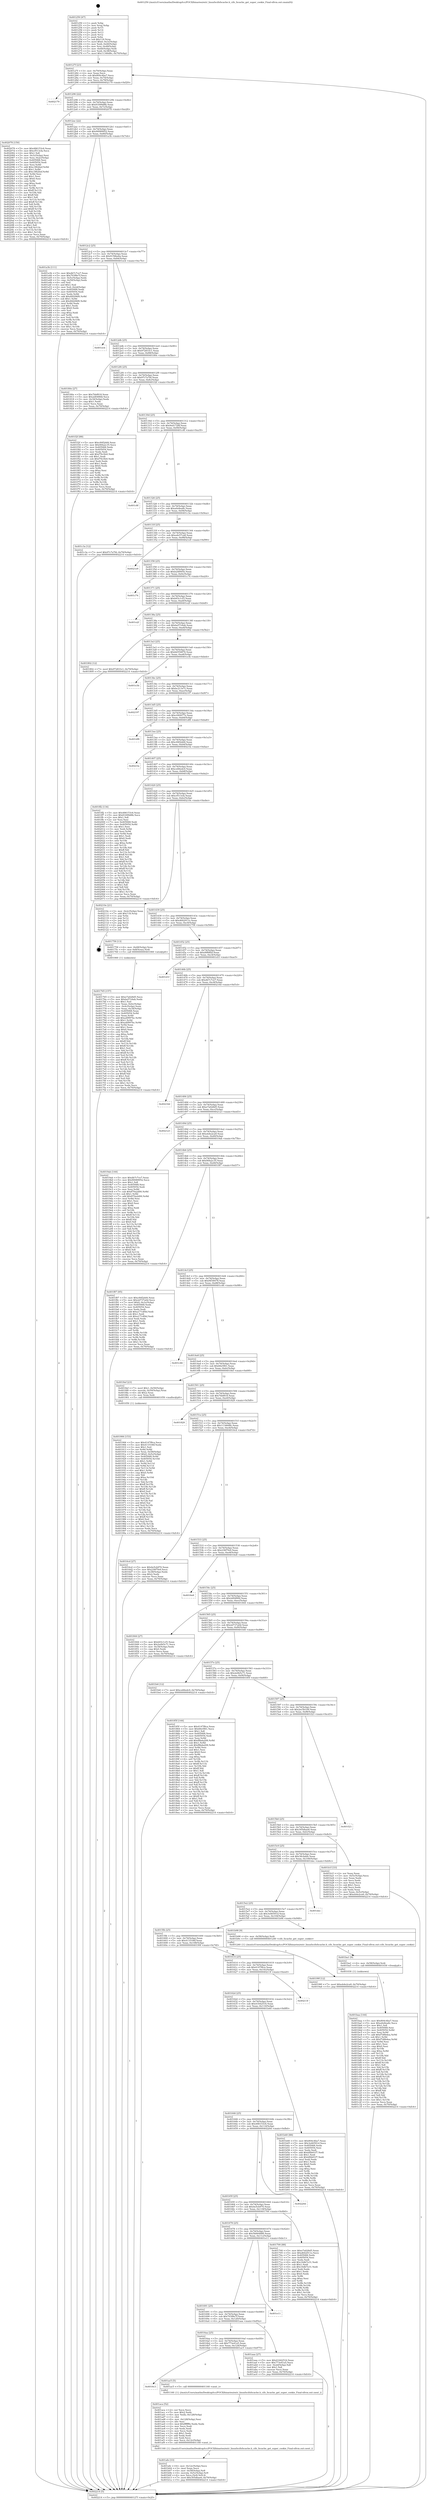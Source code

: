 digraph "0x401250" {
  label = "0x401250 (/mnt/c/Users/mathe/Desktop/tcc/POCII/binaries/extr_linuxfscifsfscache.h_cifs_fscache_get_super_cookie_Final-ollvm.out::main(0))"
  labelloc = "t"
  node[shape=record]

  Entry [label="",width=0.3,height=0.3,shape=circle,fillcolor=black,style=filled]
  "0x40127f" [label="{
     0x40127f [23]\l
     | [instrs]\l
     &nbsp;&nbsp;0x40127f \<+3\>: mov -0x70(%rbp),%eax\l
     &nbsp;&nbsp;0x401282 \<+2\>: mov %eax,%ecx\l
     &nbsp;&nbsp;0x401284 \<+6\>: sub $0x804c4ba7,%ecx\l
     &nbsp;&nbsp;0x40128a \<+3\>: mov %eax,-0x74(%rbp)\l
     &nbsp;&nbsp;0x40128d \<+3\>: mov %ecx,-0x78(%rbp)\l
     &nbsp;&nbsp;0x401290 \<+6\>: je 0000000000402179 \<main+0xf29\>\l
  }"]
  "0x402179" [label="{
     0x402179\l
  }", style=dashed]
  "0x401296" [label="{
     0x401296 [22]\l
     | [instrs]\l
     &nbsp;&nbsp;0x401296 \<+5\>: jmp 000000000040129b \<main+0x4b\>\l
     &nbsp;&nbsp;0x40129b \<+3\>: mov -0x74(%rbp),%eax\l
     &nbsp;&nbsp;0x40129e \<+5\>: sub $0x81699d8b,%eax\l
     &nbsp;&nbsp;0x4012a3 \<+3\>: mov %eax,-0x7c(%rbp)\l
     &nbsp;&nbsp;0x4012a6 \<+6\>: je 0000000000402078 \<main+0xe28\>\l
  }"]
  Exit [label="",width=0.3,height=0.3,shape=circle,fillcolor=black,style=filled,peripheries=2]
  "0x402078" [label="{
     0x402078 [150]\l
     | [instrs]\l
     &nbsp;&nbsp;0x402078 \<+5\>: mov $0x486153c6,%eax\l
     &nbsp;&nbsp;0x40207d \<+5\>: mov $0xcf513cfa,%ecx\l
     &nbsp;&nbsp;0x402082 \<+2\>: mov $0x1,%dl\l
     &nbsp;&nbsp;0x402084 \<+3\>: mov -0x3c(%rbp),%esi\l
     &nbsp;&nbsp;0x402087 \<+3\>: mov %esi,-0x2c(%rbp)\l
     &nbsp;&nbsp;0x40208a \<+7\>: mov 0x405068,%esi\l
     &nbsp;&nbsp;0x402091 \<+7\>: mov 0x405054,%edi\l
     &nbsp;&nbsp;0x402098 \<+3\>: mov %esi,%r8d\l
     &nbsp;&nbsp;0x40209b \<+7\>: add $0xc3f62bef,%r8d\l
     &nbsp;&nbsp;0x4020a2 \<+4\>: sub $0x1,%r8d\l
     &nbsp;&nbsp;0x4020a6 \<+7\>: sub $0xc3f62bef,%r8d\l
     &nbsp;&nbsp;0x4020ad \<+4\>: imul %r8d,%esi\l
     &nbsp;&nbsp;0x4020b1 \<+3\>: and $0x1,%esi\l
     &nbsp;&nbsp;0x4020b4 \<+3\>: cmp $0x0,%esi\l
     &nbsp;&nbsp;0x4020b7 \<+4\>: sete %r9b\l
     &nbsp;&nbsp;0x4020bb \<+3\>: cmp $0xa,%edi\l
     &nbsp;&nbsp;0x4020be \<+4\>: setl %r10b\l
     &nbsp;&nbsp;0x4020c2 \<+3\>: mov %r9b,%r11b\l
     &nbsp;&nbsp;0x4020c5 \<+4\>: xor $0xff,%r11b\l
     &nbsp;&nbsp;0x4020c9 \<+3\>: mov %r10b,%bl\l
     &nbsp;&nbsp;0x4020cc \<+3\>: xor $0xff,%bl\l
     &nbsp;&nbsp;0x4020cf \<+3\>: xor $0x1,%dl\l
     &nbsp;&nbsp;0x4020d2 \<+3\>: mov %r11b,%r14b\l
     &nbsp;&nbsp;0x4020d5 \<+4\>: and $0xff,%r14b\l
     &nbsp;&nbsp;0x4020d9 \<+3\>: and %dl,%r9b\l
     &nbsp;&nbsp;0x4020dc \<+3\>: mov %bl,%r15b\l
     &nbsp;&nbsp;0x4020df \<+4\>: and $0xff,%r15b\l
     &nbsp;&nbsp;0x4020e3 \<+3\>: and %dl,%r10b\l
     &nbsp;&nbsp;0x4020e6 \<+3\>: or %r9b,%r14b\l
     &nbsp;&nbsp;0x4020e9 \<+3\>: or %r10b,%r15b\l
     &nbsp;&nbsp;0x4020ec \<+3\>: xor %r15b,%r14b\l
     &nbsp;&nbsp;0x4020ef \<+3\>: or %bl,%r11b\l
     &nbsp;&nbsp;0x4020f2 \<+4\>: xor $0xff,%r11b\l
     &nbsp;&nbsp;0x4020f6 \<+3\>: or $0x1,%dl\l
     &nbsp;&nbsp;0x4020f9 \<+3\>: and %dl,%r11b\l
     &nbsp;&nbsp;0x4020fc \<+3\>: or %r11b,%r14b\l
     &nbsp;&nbsp;0x4020ff \<+4\>: test $0x1,%r14b\l
     &nbsp;&nbsp;0x402103 \<+3\>: cmovne %ecx,%eax\l
     &nbsp;&nbsp;0x402106 \<+3\>: mov %eax,-0x70(%rbp)\l
     &nbsp;&nbsp;0x402109 \<+5\>: jmp 0000000000402214 \<main+0xfc4\>\l
  }"]
  "0x4012ac" [label="{
     0x4012ac [22]\l
     | [instrs]\l
     &nbsp;&nbsp;0x4012ac \<+5\>: jmp 00000000004012b1 \<main+0x61\>\l
     &nbsp;&nbsp;0x4012b1 \<+3\>: mov -0x74(%rbp),%eax\l
     &nbsp;&nbsp;0x4012b4 \<+5\>: sub $0x90089952,%eax\l
     &nbsp;&nbsp;0x4012b9 \<+3\>: mov %eax,-0x80(%rbp)\l
     &nbsp;&nbsp;0x4012bc \<+6\>: je 0000000000401a3b \<main+0x7eb\>\l
  }"]
  "0x401baa" [label="{
     0x401baa [144]\l
     | [instrs]\l
     &nbsp;&nbsp;0x401baa \<+5\>: mov $0x804c4ba7,%eax\l
     &nbsp;&nbsp;0x401baf \<+5\>: mov $0xa0e8ea8c,%ecx\l
     &nbsp;&nbsp;0x401bb4 \<+2\>: mov $0x1,%dl\l
     &nbsp;&nbsp;0x401bb6 \<+7\>: mov 0x405068,%esi\l
     &nbsp;&nbsp;0x401bbd \<+8\>: mov 0x405054,%r8d\l
     &nbsp;&nbsp;0x401bc5 \<+3\>: mov %esi,%r9d\l
     &nbsp;&nbsp;0x401bc8 \<+7\>: add $0xf7d8b4ea,%r9d\l
     &nbsp;&nbsp;0x401bcf \<+4\>: sub $0x1,%r9d\l
     &nbsp;&nbsp;0x401bd3 \<+7\>: sub $0xf7d8b4ea,%r9d\l
     &nbsp;&nbsp;0x401bda \<+4\>: imul %r9d,%esi\l
     &nbsp;&nbsp;0x401bde \<+3\>: and $0x1,%esi\l
     &nbsp;&nbsp;0x401be1 \<+3\>: cmp $0x0,%esi\l
     &nbsp;&nbsp;0x401be4 \<+4\>: sete %r10b\l
     &nbsp;&nbsp;0x401be8 \<+4\>: cmp $0xa,%r8d\l
     &nbsp;&nbsp;0x401bec \<+4\>: setl %r11b\l
     &nbsp;&nbsp;0x401bf0 \<+3\>: mov %r10b,%bl\l
     &nbsp;&nbsp;0x401bf3 \<+3\>: xor $0xff,%bl\l
     &nbsp;&nbsp;0x401bf6 \<+3\>: mov %r11b,%r14b\l
     &nbsp;&nbsp;0x401bf9 \<+4\>: xor $0xff,%r14b\l
     &nbsp;&nbsp;0x401bfd \<+3\>: xor $0x1,%dl\l
     &nbsp;&nbsp;0x401c00 \<+3\>: mov %bl,%r15b\l
     &nbsp;&nbsp;0x401c03 \<+4\>: and $0xff,%r15b\l
     &nbsp;&nbsp;0x401c07 \<+3\>: and %dl,%r10b\l
     &nbsp;&nbsp;0x401c0a \<+3\>: mov %r14b,%r12b\l
     &nbsp;&nbsp;0x401c0d \<+4\>: and $0xff,%r12b\l
     &nbsp;&nbsp;0x401c11 \<+3\>: and %dl,%r11b\l
     &nbsp;&nbsp;0x401c14 \<+3\>: or %r10b,%r15b\l
     &nbsp;&nbsp;0x401c17 \<+3\>: or %r11b,%r12b\l
     &nbsp;&nbsp;0x401c1a \<+3\>: xor %r12b,%r15b\l
     &nbsp;&nbsp;0x401c1d \<+3\>: or %r14b,%bl\l
     &nbsp;&nbsp;0x401c20 \<+3\>: xor $0xff,%bl\l
     &nbsp;&nbsp;0x401c23 \<+3\>: or $0x1,%dl\l
     &nbsp;&nbsp;0x401c26 \<+2\>: and %dl,%bl\l
     &nbsp;&nbsp;0x401c28 \<+3\>: or %bl,%r15b\l
     &nbsp;&nbsp;0x401c2b \<+4\>: test $0x1,%r15b\l
     &nbsp;&nbsp;0x401c2f \<+3\>: cmovne %ecx,%eax\l
     &nbsp;&nbsp;0x401c32 \<+3\>: mov %eax,-0x70(%rbp)\l
     &nbsp;&nbsp;0x401c35 \<+5\>: jmp 0000000000402214 \<main+0xfc4\>\l
  }"]
  "0x401a3b" [label="{
     0x401a3b [111]\l
     | [instrs]\l
     &nbsp;&nbsp;0x401a3b \<+5\>: mov $0xdb7c7ce7,%eax\l
     &nbsp;&nbsp;0x401a40 \<+5\>: mov $0x703f8e7f,%ecx\l
     &nbsp;&nbsp;0x401a45 \<+3\>: mov -0x5c(%rbp),%edx\l
     &nbsp;&nbsp;0x401a48 \<+3\>: cmp -0x50(%rbp),%edx\l
     &nbsp;&nbsp;0x401a4b \<+4\>: setl %sil\l
     &nbsp;&nbsp;0x401a4f \<+4\>: and $0x1,%sil\l
     &nbsp;&nbsp;0x401a53 \<+4\>: mov %sil,-0x2d(%rbp)\l
     &nbsp;&nbsp;0x401a57 \<+7\>: mov 0x405068,%edx\l
     &nbsp;&nbsp;0x401a5e \<+7\>: mov 0x405054,%edi\l
     &nbsp;&nbsp;0x401a65 \<+3\>: mov %edx,%r8d\l
     &nbsp;&nbsp;0x401a68 \<+7\>: add $0x4fd296f0,%r8d\l
     &nbsp;&nbsp;0x401a6f \<+4\>: sub $0x1,%r8d\l
     &nbsp;&nbsp;0x401a73 \<+7\>: sub $0x4fd296f0,%r8d\l
     &nbsp;&nbsp;0x401a7a \<+4\>: imul %r8d,%edx\l
     &nbsp;&nbsp;0x401a7e \<+3\>: and $0x1,%edx\l
     &nbsp;&nbsp;0x401a81 \<+3\>: cmp $0x0,%edx\l
     &nbsp;&nbsp;0x401a84 \<+4\>: sete %sil\l
     &nbsp;&nbsp;0x401a88 \<+3\>: cmp $0xa,%edi\l
     &nbsp;&nbsp;0x401a8b \<+4\>: setl %r9b\l
     &nbsp;&nbsp;0x401a8f \<+3\>: mov %sil,%r10b\l
     &nbsp;&nbsp;0x401a92 \<+3\>: and %r9b,%r10b\l
     &nbsp;&nbsp;0x401a95 \<+3\>: xor %r9b,%sil\l
     &nbsp;&nbsp;0x401a98 \<+3\>: or %sil,%r10b\l
     &nbsp;&nbsp;0x401a9b \<+4\>: test $0x1,%r10b\l
     &nbsp;&nbsp;0x401a9f \<+3\>: cmovne %ecx,%eax\l
     &nbsp;&nbsp;0x401aa2 \<+3\>: mov %eax,-0x70(%rbp)\l
     &nbsp;&nbsp;0x401aa5 \<+5\>: jmp 0000000000402214 \<main+0xfc4\>\l
  }"]
  "0x4012c2" [label="{
     0x4012c2 [25]\l
     | [instrs]\l
     &nbsp;&nbsp;0x4012c2 \<+5\>: jmp 00000000004012c7 \<main+0x77\>\l
     &nbsp;&nbsp;0x4012c7 \<+3\>: mov -0x74(%rbp),%eax\l
     &nbsp;&nbsp;0x4012ca \<+5\>: sub $0x9158be6a,%eax\l
     &nbsp;&nbsp;0x4012cf \<+6\>: mov %eax,-0x84(%rbp)\l
     &nbsp;&nbsp;0x4012d5 \<+6\>: je 0000000000401ecb \<main+0xc7b\>\l
  }"]
  "0x401ba1" [label="{
     0x401ba1 [9]\l
     | [instrs]\l
     &nbsp;&nbsp;0x401ba1 \<+4\>: mov -0x58(%rbp),%rdi\l
     &nbsp;&nbsp;0x401ba5 \<+5\>: call 0000000000401030 \<free@plt\>\l
     | [calls]\l
     &nbsp;&nbsp;0x401030 \{1\} (unknown)\l
  }"]
  "0x401ecb" [label="{
     0x401ecb\l
  }", style=dashed]
  "0x4012db" [label="{
     0x4012db [25]\l
     | [instrs]\l
     &nbsp;&nbsp;0x4012db \<+5\>: jmp 00000000004012e0 \<main+0x90\>\l
     &nbsp;&nbsp;0x4012e0 \<+3\>: mov -0x74(%rbp),%eax\l
     &nbsp;&nbsp;0x4012e3 \<+5\>: sub $0x972833c1,%eax\l
     &nbsp;&nbsp;0x4012e8 \<+6\>: mov %eax,-0x88(%rbp)\l
     &nbsp;&nbsp;0x4012ee \<+6\>: je 000000000040180e \<main+0x5be\>\l
  }"]
  "0x401afe" [label="{
     0x401afe [33]\l
     | [instrs]\l
     &nbsp;&nbsp;0x401afe \<+6\>: mov -0x12c(%rbp),%ecx\l
     &nbsp;&nbsp;0x401b04 \<+3\>: imul %eax,%ecx\l
     &nbsp;&nbsp;0x401b07 \<+4\>: mov -0x58(%rbp),%r8\l
     &nbsp;&nbsp;0x401b0b \<+4\>: movslq -0x5c(%rbp),%r9\l
     &nbsp;&nbsp;0x401b0f \<+4\>: mov %ecx,(%r8,%r9,4)\l
     &nbsp;&nbsp;0x401b13 \<+7\>: movl $0x305dbae6,-0x70(%rbp)\l
     &nbsp;&nbsp;0x401b1a \<+5\>: jmp 0000000000402214 \<main+0xfc4\>\l
  }"]
  "0x40180e" [label="{
     0x40180e [27]\l
     | [instrs]\l
     &nbsp;&nbsp;0x40180e \<+5\>: mov $0x7bbf818,%eax\l
     &nbsp;&nbsp;0x401813 \<+5\>: mov $0x2d04f6fd,%ecx\l
     &nbsp;&nbsp;0x401818 \<+3\>: mov -0x34(%rbp),%edx\l
     &nbsp;&nbsp;0x40181b \<+3\>: cmp $0x1,%edx\l
     &nbsp;&nbsp;0x40181e \<+3\>: cmovl %ecx,%eax\l
     &nbsp;&nbsp;0x401821 \<+3\>: mov %eax,-0x70(%rbp)\l
     &nbsp;&nbsp;0x401824 \<+5\>: jmp 0000000000402214 \<main+0xfc4\>\l
  }"]
  "0x4012f4" [label="{
     0x4012f4 [25]\l
     | [instrs]\l
     &nbsp;&nbsp;0x4012f4 \<+5\>: jmp 00000000004012f9 \<main+0xa9\>\l
     &nbsp;&nbsp;0x4012f9 \<+3\>: mov -0x74(%rbp),%eax\l
     &nbsp;&nbsp;0x4012fc \<+5\>: sub $0x97c7a7fd,%eax\l
     &nbsp;&nbsp;0x401301 \<+6\>: mov %eax,-0x8c(%rbp)\l
     &nbsp;&nbsp;0x401307 \<+6\>: je 0000000000401f2f \<main+0xcdf\>\l
  }"]
  "0x401aca" [label="{
     0x401aca [52]\l
     | [instrs]\l
     &nbsp;&nbsp;0x401aca \<+2\>: xor %ecx,%ecx\l
     &nbsp;&nbsp;0x401acc \<+5\>: mov $0x2,%edx\l
     &nbsp;&nbsp;0x401ad1 \<+6\>: mov %edx,-0x128(%rbp)\l
     &nbsp;&nbsp;0x401ad7 \<+1\>: cltd\l
     &nbsp;&nbsp;0x401ad8 \<+6\>: mov -0x128(%rbp),%esi\l
     &nbsp;&nbsp;0x401ade \<+2\>: idiv %esi\l
     &nbsp;&nbsp;0x401ae0 \<+6\>: imul $0xfffffffe,%edx,%edx\l
     &nbsp;&nbsp;0x401ae6 \<+2\>: mov %ecx,%edi\l
     &nbsp;&nbsp;0x401ae8 \<+2\>: sub %edx,%edi\l
     &nbsp;&nbsp;0x401aea \<+2\>: mov %ecx,%edx\l
     &nbsp;&nbsp;0x401aec \<+3\>: sub $0x1,%edx\l
     &nbsp;&nbsp;0x401aef \<+2\>: add %edx,%edi\l
     &nbsp;&nbsp;0x401af1 \<+2\>: sub %edi,%ecx\l
     &nbsp;&nbsp;0x401af3 \<+6\>: mov %ecx,-0x12c(%rbp)\l
     &nbsp;&nbsp;0x401af9 \<+5\>: call 0000000000401160 \<next_i\>\l
     | [calls]\l
     &nbsp;&nbsp;0x401160 \{1\} (/mnt/c/Users/mathe/Desktop/tcc/POCII/binaries/extr_linuxfscifsfscache.h_cifs_fscache_get_super_cookie_Final-ollvm.out::next_i)\l
  }"]
  "0x401f2f" [label="{
     0x401f2f [88]\l
     | [instrs]\l
     &nbsp;&nbsp;0x401f2f \<+5\>: mov $0xc84f2dd4,%eax\l
     &nbsp;&nbsp;0x401f34 \<+5\>: mov $0xf49a2c35,%ecx\l
     &nbsp;&nbsp;0x401f39 \<+7\>: mov 0x405068,%edx\l
     &nbsp;&nbsp;0x401f40 \<+7\>: mov 0x405054,%esi\l
     &nbsp;&nbsp;0x401f47 \<+2\>: mov %edx,%edi\l
     &nbsp;&nbsp;0x401f49 \<+6\>: add $0xf7fe3fe0,%edi\l
     &nbsp;&nbsp;0x401f4f \<+3\>: sub $0x1,%edi\l
     &nbsp;&nbsp;0x401f52 \<+6\>: sub $0xf7fe3fe0,%edi\l
     &nbsp;&nbsp;0x401f58 \<+3\>: imul %edi,%edx\l
     &nbsp;&nbsp;0x401f5b \<+3\>: and $0x1,%edx\l
     &nbsp;&nbsp;0x401f5e \<+3\>: cmp $0x0,%edx\l
     &nbsp;&nbsp;0x401f61 \<+4\>: sete %r8b\l
     &nbsp;&nbsp;0x401f65 \<+3\>: cmp $0xa,%esi\l
     &nbsp;&nbsp;0x401f68 \<+4\>: setl %r9b\l
     &nbsp;&nbsp;0x401f6c \<+3\>: mov %r8b,%r10b\l
     &nbsp;&nbsp;0x401f6f \<+3\>: and %r9b,%r10b\l
     &nbsp;&nbsp;0x401f72 \<+3\>: xor %r9b,%r8b\l
     &nbsp;&nbsp;0x401f75 \<+3\>: or %r8b,%r10b\l
     &nbsp;&nbsp;0x401f78 \<+4\>: test $0x1,%r10b\l
     &nbsp;&nbsp;0x401f7c \<+3\>: cmovne %ecx,%eax\l
     &nbsp;&nbsp;0x401f7f \<+3\>: mov %eax,-0x70(%rbp)\l
     &nbsp;&nbsp;0x401f82 \<+5\>: jmp 0000000000402214 \<main+0xfc4\>\l
  }"]
  "0x40130d" [label="{
     0x40130d [25]\l
     | [instrs]\l
     &nbsp;&nbsp;0x40130d \<+5\>: jmp 0000000000401312 \<main+0xc2\>\l
     &nbsp;&nbsp;0x401312 \<+3\>: mov -0x74(%rbp),%eax\l
     &nbsp;&nbsp;0x401315 \<+5\>: sub $0x9ed1728f,%eax\l
     &nbsp;&nbsp;0x40131a \<+6\>: mov %eax,-0x90(%rbp)\l
     &nbsp;&nbsp;0x401320 \<+6\>: je 0000000000401c8f \<main+0xa3f\>\l
  }"]
  "0x4016c3" [label="{
     0x4016c3\l
  }", style=dashed]
  "0x401c8f" [label="{
     0x401c8f\l
  }", style=dashed]
  "0x401326" [label="{
     0x401326 [25]\l
     | [instrs]\l
     &nbsp;&nbsp;0x401326 \<+5\>: jmp 000000000040132b \<main+0xdb\>\l
     &nbsp;&nbsp;0x40132b \<+3\>: mov -0x74(%rbp),%eax\l
     &nbsp;&nbsp;0x40132e \<+5\>: sub $0xa0e8ea8c,%eax\l
     &nbsp;&nbsp;0x401333 \<+6\>: mov %eax,-0x94(%rbp)\l
     &nbsp;&nbsp;0x401339 \<+6\>: je 0000000000401c3a \<main+0x9ea\>\l
  }"]
  "0x401ac5" [label="{
     0x401ac5 [5]\l
     | [instrs]\l
     &nbsp;&nbsp;0x401ac5 \<+5\>: call 0000000000401160 \<next_i\>\l
     | [calls]\l
     &nbsp;&nbsp;0x401160 \{1\} (/mnt/c/Users/mathe/Desktop/tcc/POCII/binaries/extr_linuxfscifsfscache.h_cifs_fscache_get_super_cookie_Final-ollvm.out::next_i)\l
  }"]
  "0x401c3a" [label="{
     0x401c3a [12]\l
     | [instrs]\l
     &nbsp;&nbsp;0x401c3a \<+7\>: movl $0x97c7a7fd,-0x70(%rbp)\l
     &nbsp;&nbsp;0x401c41 \<+5\>: jmp 0000000000402214 \<main+0xfc4\>\l
  }"]
  "0x40133f" [label="{
     0x40133f [25]\l
     | [instrs]\l
     &nbsp;&nbsp;0x40133f \<+5\>: jmp 0000000000401344 \<main+0xf4\>\l
     &nbsp;&nbsp;0x401344 \<+3\>: mov -0x74(%rbp),%eax\l
     &nbsp;&nbsp;0x401347 \<+5\>: sub $0xa4e57ca8,%eax\l
     &nbsp;&nbsp;0x40134c \<+6\>: mov %eax,-0x98(%rbp)\l
     &nbsp;&nbsp;0x401352 \<+6\>: je 00000000004021e9 \<main+0xf99\>\l
  }"]
  "0x4016aa" [label="{
     0x4016aa [25]\l
     | [instrs]\l
     &nbsp;&nbsp;0x4016aa \<+5\>: jmp 00000000004016af \<main+0x45f\>\l
     &nbsp;&nbsp;0x4016af \<+3\>: mov -0x74(%rbp),%eax\l
     &nbsp;&nbsp;0x4016b2 \<+5\>: sub $0x773e41a5,%eax\l
     &nbsp;&nbsp;0x4016b7 \<+6\>: mov %eax,-0x124(%rbp)\l
     &nbsp;&nbsp;0x4016bd \<+6\>: je 0000000000401ac5 \<main+0x875\>\l
  }"]
  "0x4021e9" [label="{
     0x4021e9\l
  }", style=dashed]
  "0x401358" [label="{
     0x401358 [25]\l
     | [instrs]\l
     &nbsp;&nbsp;0x401358 \<+5\>: jmp 000000000040135d \<main+0x10d\>\l
     &nbsp;&nbsp;0x40135d \<+3\>: mov -0x74(%rbp),%eax\l
     &nbsp;&nbsp;0x401360 \<+5\>: sub $0xb24f005e,%eax\l
     &nbsp;&nbsp;0x401365 \<+6\>: mov %eax,-0x9c(%rbp)\l
     &nbsp;&nbsp;0x40136b \<+6\>: je 0000000000401c74 \<main+0xa24\>\l
  }"]
  "0x401aaa" [label="{
     0x401aaa [27]\l
     | [instrs]\l
     &nbsp;&nbsp;0x401aaa \<+5\>: mov $0x41642516,%eax\l
     &nbsp;&nbsp;0x401aaf \<+5\>: mov $0x773e41a5,%ecx\l
     &nbsp;&nbsp;0x401ab4 \<+3\>: mov -0x2d(%rbp),%dl\l
     &nbsp;&nbsp;0x401ab7 \<+3\>: test $0x1,%dl\l
     &nbsp;&nbsp;0x401aba \<+3\>: cmovne %ecx,%eax\l
     &nbsp;&nbsp;0x401abd \<+3\>: mov %eax,-0x70(%rbp)\l
     &nbsp;&nbsp;0x401ac0 \<+5\>: jmp 0000000000402214 \<main+0xfc4\>\l
  }"]
  "0x401c74" [label="{
     0x401c74\l
  }", style=dashed]
  "0x401371" [label="{
     0x401371 [25]\l
     | [instrs]\l
     &nbsp;&nbsp;0x401371 \<+5\>: jmp 0000000000401376 \<main+0x126\>\l
     &nbsp;&nbsp;0x401376 \<+3\>: mov -0x74(%rbp),%eax\l
     &nbsp;&nbsp;0x401379 \<+5\>: sub $0xb93c1cf3,%eax\l
     &nbsp;&nbsp;0x40137e \<+6\>: mov %eax,-0xa0(%rbp)\l
     &nbsp;&nbsp;0x401384 \<+6\>: je 0000000000401e2f \<main+0xbdf\>\l
  }"]
  "0x401691" [label="{
     0x401691 [25]\l
     | [instrs]\l
     &nbsp;&nbsp;0x401691 \<+5\>: jmp 0000000000401696 \<main+0x446\>\l
     &nbsp;&nbsp;0x401696 \<+3\>: mov -0x74(%rbp),%eax\l
     &nbsp;&nbsp;0x401699 \<+5\>: sub $0x703f8e7f,%eax\l
     &nbsp;&nbsp;0x40169e \<+6\>: mov %eax,-0x120(%rbp)\l
     &nbsp;&nbsp;0x4016a4 \<+6\>: je 0000000000401aaa \<main+0x85a\>\l
  }"]
  "0x401e2f" [label="{
     0x401e2f\l
  }", style=dashed]
  "0x40138a" [label="{
     0x40138a [25]\l
     | [instrs]\l
     &nbsp;&nbsp;0x40138a \<+5\>: jmp 000000000040138f \<main+0x13f\>\l
     &nbsp;&nbsp;0x40138f \<+3\>: mov -0x74(%rbp),%eax\l
     &nbsp;&nbsp;0x401392 \<+5\>: sub $0xba57c6ab,%eax\l
     &nbsp;&nbsp;0x401397 \<+6\>: mov %eax,-0xa4(%rbp)\l
     &nbsp;&nbsp;0x40139d \<+6\>: je 0000000000401802 \<main+0x5b2\>\l
  }"]
  "0x401e11" [label="{
     0x401e11\l
  }", style=dashed]
  "0x401802" [label="{
     0x401802 [12]\l
     | [instrs]\l
     &nbsp;&nbsp;0x401802 \<+7\>: movl $0x972833c1,-0x70(%rbp)\l
     &nbsp;&nbsp;0x401809 \<+5\>: jmp 0000000000402214 \<main+0xfc4\>\l
  }"]
  "0x4013a3" [label="{
     0x4013a3 [25]\l
     | [instrs]\l
     &nbsp;&nbsp;0x4013a3 \<+5\>: jmp 00000000004013a8 \<main+0x158\>\l
     &nbsp;&nbsp;0x4013a8 \<+3\>: mov -0x74(%rbp),%eax\l
     &nbsp;&nbsp;0x4013ab \<+5\>: sub $0xbb554876,%eax\l
     &nbsp;&nbsp;0x4013b0 \<+6\>: mov %eax,-0xa8(%rbp)\l
     &nbsp;&nbsp;0x4013b6 \<+6\>: je 0000000000401e3b \<main+0xbeb\>\l
  }"]
  "0x401906" [label="{
     0x401906 [153]\l
     | [instrs]\l
     &nbsp;&nbsp;0x401906 \<+5\>: mov $0x4147f8ca,%ecx\l
     &nbsp;&nbsp;0x40190b \<+5\>: mov $0x411f106f,%edx\l
     &nbsp;&nbsp;0x401910 \<+3\>: mov $0x1,%sil\l
     &nbsp;&nbsp;0x401913 \<+3\>: xor %r8d,%r8d\l
     &nbsp;&nbsp;0x401916 \<+4\>: mov %rax,-0x58(%rbp)\l
     &nbsp;&nbsp;0x40191a \<+7\>: movl $0x0,-0x5c(%rbp)\l
     &nbsp;&nbsp;0x401921 \<+8\>: mov 0x405068,%r9d\l
     &nbsp;&nbsp;0x401929 \<+8\>: mov 0x405054,%r10d\l
     &nbsp;&nbsp;0x401931 \<+4\>: sub $0x1,%r8d\l
     &nbsp;&nbsp;0x401935 \<+3\>: mov %r9d,%r11d\l
     &nbsp;&nbsp;0x401938 \<+3\>: add %r8d,%r11d\l
     &nbsp;&nbsp;0x40193b \<+4\>: imul %r11d,%r9d\l
     &nbsp;&nbsp;0x40193f \<+4\>: and $0x1,%r9d\l
     &nbsp;&nbsp;0x401943 \<+4\>: cmp $0x0,%r9d\l
     &nbsp;&nbsp;0x401947 \<+3\>: sete %bl\l
     &nbsp;&nbsp;0x40194a \<+4\>: cmp $0xa,%r10d\l
     &nbsp;&nbsp;0x40194e \<+4\>: setl %r14b\l
     &nbsp;&nbsp;0x401952 \<+3\>: mov %bl,%r15b\l
     &nbsp;&nbsp;0x401955 \<+4\>: xor $0xff,%r15b\l
     &nbsp;&nbsp;0x401959 \<+3\>: mov %r14b,%r12b\l
     &nbsp;&nbsp;0x40195c \<+4\>: xor $0xff,%r12b\l
     &nbsp;&nbsp;0x401960 \<+4\>: xor $0x0,%sil\l
     &nbsp;&nbsp;0x401964 \<+3\>: mov %r15b,%r13b\l
     &nbsp;&nbsp;0x401967 \<+4\>: and $0x0,%r13b\l
     &nbsp;&nbsp;0x40196b \<+3\>: and %sil,%bl\l
     &nbsp;&nbsp;0x40196e \<+3\>: mov %r12b,%al\l
     &nbsp;&nbsp;0x401971 \<+2\>: and $0x0,%al\l
     &nbsp;&nbsp;0x401973 \<+3\>: and %sil,%r14b\l
     &nbsp;&nbsp;0x401976 \<+3\>: or %bl,%r13b\l
     &nbsp;&nbsp;0x401979 \<+3\>: or %r14b,%al\l
     &nbsp;&nbsp;0x40197c \<+3\>: xor %al,%r13b\l
     &nbsp;&nbsp;0x40197f \<+3\>: or %r12b,%r15b\l
     &nbsp;&nbsp;0x401982 \<+4\>: xor $0xff,%r15b\l
     &nbsp;&nbsp;0x401986 \<+4\>: or $0x0,%sil\l
     &nbsp;&nbsp;0x40198a \<+3\>: and %sil,%r15b\l
     &nbsp;&nbsp;0x40198d \<+3\>: or %r15b,%r13b\l
     &nbsp;&nbsp;0x401990 \<+4\>: test $0x1,%r13b\l
     &nbsp;&nbsp;0x401994 \<+3\>: cmovne %edx,%ecx\l
     &nbsp;&nbsp;0x401997 \<+3\>: mov %ecx,-0x70(%rbp)\l
     &nbsp;&nbsp;0x40199a \<+5\>: jmp 0000000000402214 \<main+0xfc4\>\l
  }"]
  "0x401e3b" [label="{
     0x401e3b\l
  }", style=dashed]
  "0x4013bc" [label="{
     0x4013bc [25]\l
     | [instrs]\l
     &nbsp;&nbsp;0x4013bc \<+5\>: jmp 00000000004013c1 \<main+0x171\>\l
     &nbsp;&nbsp;0x4013c1 \<+3\>: mov -0x74(%rbp),%eax\l
     &nbsp;&nbsp;0x4013c4 \<+5\>: sub $0xbc213e7c,%eax\l
     &nbsp;&nbsp;0x4013c9 \<+6\>: mov %eax,-0xac(%rbp)\l
     &nbsp;&nbsp;0x4013cf \<+6\>: je 0000000000402197 \<main+0xf47\>\l
  }"]
  "0x401765" [label="{
     0x401765 [157]\l
     | [instrs]\l
     &nbsp;&nbsp;0x401765 \<+5\>: mov $0xe7a028d5,%ecx\l
     &nbsp;&nbsp;0x40176a \<+5\>: mov $0xba57c6ab,%edx\l
     &nbsp;&nbsp;0x40176f \<+3\>: mov $0x1,%sil\l
     &nbsp;&nbsp;0x401772 \<+3\>: mov %eax,-0x4c(%rbp)\l
     &nbsp;&nbsp;0x401775 \<+3\>: mov -0x4c(%rbp),%eax\l
     &nbsp;&nbsp;0x401778 \<+3\>: mov %eax,-0x34(%rbp)\l
     &nbsp;&nbsp;0x40177b \<+7\>: mov 0x405068,%eax\l
     &nbsp;&nbsp;0x401782 \<+8\>: mov 0x405054,%r8d\l
     &nbsp;&nbsp;0x40178a \<+3\>: mov %eax,%r9d\l
     &nbsp;&nbsp;0x40178d \<+7\>: add $0xa4f997bc,%r9d\l
     &nbsp;&nbsp;0x401794 \<+4\>: sub $0x1,%r9d\l
     &nbsp;&nbsp;0x401798 \<+7\>: sub $0xa4f997bc,%r9d\l
     &nbsp;&nbsp;0x40179f \<+4\>: imul %r9d,%eax\l
     &nbsp;&nbsp;0x4017a3 \<+3\>: and $0x1,%eax\l
     &nbsp;&nbsp;0x4017a6 \<+3\>: cmp $0x0,%eax\l
     &nbsp;&nbsp;0x4017a9 \<+4\>: sete %r10b\l
     &nbsp;&nbsp;0x4017ad \<+4\>: cmp $0xa,%r8d\l
     &nbsp;&nbsp;0x4017b1 \<+4\>: setl %r11b\l
     &nbsp;&nbsp;0x4017b5 \<+3\>: mov %r10b,%bl\l
     &nbsp;&nbsp;0x4017b8 \<+3\>: xor $0xff,%bl\l
     &nbsp;&nbsp;0x4017bb \<+3\>: mov %r11b,%r14b\l
     &nbsp;&nbsp;0x4017be \<+4\>: xor $0xff,%r14b\l
     &nbsp;&nbsp;0x4017c2 \<+4\>: xor $0x1,%sil\l
     &nbsp;&nbsp;0x4017c6 \<+3\>: mov %bl,%r15b\l
     &nbsp;&nbsp;0x4017c9 \<+4\>: and $0xff,%r15b\l
     &nbsp;&nbsp;0x4017cd \<+3\>: and %sil,%r10b\l
     &nbsp;&nbsp;0x4017d0 \<+3\>: mov %r14b,%r12b\l
     &nbsp;&nbsp;0x4017d3 \<+4\>: and $0xff,%r12b\l
     &nbsp;&nbsp;0x4017d7 \<+3\>: and %sil,%r11b\l
     &nbsp;&nbsp;0x4017da \<+3\>: or %r10b,%r15b\l
     &nbsp;&nbsp;0x4017dd \<+3\>: or %r11b,%r12b\l
     &nbsp;&nbsp;0x4017e0 \<+3\>: xor %r12b,%r15b\l
     &nbsp;&nbsp;0x4017e3 \<+3\>: or %r14b,%bl\l
     &nbsp;&nbsp;0x4017e6 \<+3\>: xor $0xff,%bl\l
     &nbsp;&nbsp;0x4017e9 \<+4\>: or $0x1,%sil\l
     &nbsp;&nbsp;0x4017ed \<+3\>: and %sil,%bl\l
     &nbsp;&nbsp;0x4017f0 \<+3\>: or %bl,%r15b\l
     &nbsp;&nbsp;0x4017f3 \<+4\>: test $0x1,%r15b\l
     &nbsp;&nbsp;0x4017f7 \<+3\>: cmovne %edx,%ecx\l
     &nbsp;&nbsp;0x4017fa \<+3\>: mov %ecx,-0x70(%rbp)\l
     &nbsp;&nbsp;0x4017fd \<+5\>: jmp 0000000000402214 \<main+0xfc4\>\l
  }"]
  "0x402197" [label="{
     0x402197\l
  }", style=dashed]
  "0x4013d5" [label="{
     0x4013d5 [25]\l
     | [instrs]\l
     &nbsp;&nbsp;0x4013d5 \<+5\>: jmp 00000000004013da \<main+0x18a\>\l
     &nbsp;&nbsp;0x4013da \<+3\>: mov -0x74(%rbp),%eax\l
     &nbsp;&nbsp;0x4013dd \<+5\>: sub $0xc040077e,%eax\l
     &nbsp;&nbsp;0x4013e2 \<+6\>: mov %eax,-0xb0(%rbp)\l
     &nbsp;&nbsp;0x4013e8 \<+6\>: je 0000000000401df8 \<main+0xba8\>\l
  }"]
  "0x401678" [label="{
     0x401678 [25]\l
     | [instrs]\l
     &nbsp;&nbsp;0x401678 \<+5\>: jmp 000000000040167d \<main+0x42d\>\l
     &nbsp;&nbsp;0x40167d \<+3\>: mov -0x74(%rbp),%eax\l
     &nbsp;&nbsp;0x401680 \<+5\>: sub $0x5b664888,%eax\l
     &nbsp;&nbsp;0x401685 \<+6\>: mov %eax,-0x11c(%rbp)\l
     &nbsp;&nbsp;0x40168b \<+6\>: je 0000000000401e11 \<main+0xbc1\>\l
  }"]
  "0x401df8" [label="{
     0x401df8\l
  }", style=dashed]
  "0x4013ee" [label="{
     0x4013ee [25]\l
     | [instrs]\l
     &nbsp;&nbsp;0x4013ee \<+5\>: jmp 00000000004013f3 \<main+0x1a3\>\l
     &nbsp;&nbsp;0x4013f3 \<+3\>: mov -0x74(%rbp),%eax\l
     &nbsp;&nbsp;0x4013f6 \<+5\>: sub $0xc84f2dd4,%eax\l
     &nbsp;&nbsp;0x4013fb \<+6\>: mov %eax,-0xb4(%rbp)\l
     &nbsp;&nbsp;0x401401 \<+6\>: je 00000000004021fa \<main+0xfaa\>\l
  }"]
  "0x401700" [label="{
     0x401700 [88]\l
     | [instrs]\l
     &nbsp;&nbsp;0x401700 \<+5\>: mov $0xe7a028d5,%eax\l
     &nbsp;&nbsp;0x401705 \<+5\>: mov $0xd642911e,%ecx\l
     &nbsp;&nbsp;0x40170a \<+7\>: mov 0x405068,%edx\l
     &nbsp;&nbsp;0x401711 \<+7\>: mov 0x405054,%esi\l
     &nbsp;&nbsp;0x401718 \<+2\>: mov %edx,%edi\l
     &nbsp;&nbsp;0x40171a \<+6\>: add $0x16db7e31,%edi\l
     &nbsp;&nbsp;0x401720 \<+3\>: sub $0x1,%edi\l
     &nbsp;&nbsp;0x401723 \<+6\>: sub $0x16db7e31,%edi\l
     &nbsp;&nbsp;0x401729 \<+3\>: imul %edi,%edx\l
     &nbsp;&nbsp;0x40172c \<+3\>: and $0x1,%edx\l
     &nbsp;&nbsp;0x40172f \<+3\>: cmp $0x0,%edx\l
     &nbsp;&nbsp;0x401732 \<+4\>: sete %r8b\l
     &nbsp;&nbsp;0x401736 \<+3\>: cmp $0xa,%esi\l
     &nbsp;&nbsp;0x401739 \<+4\>: setl %r9b\l
     &nbsp;&nbsp;0x40173d \<+3\>: mov %r8b,%r10b\l
     &nbsp;&nbsp;0x401740 \<+3\>: and %r9b,%r10b\l
     &nbsp;&nbsp;0x401743 \<+3\>: xor %r9b,%r8b\l
     &nbsp;&nbsp;0x401746 \<+3\>: or %r8b,%r10b\l
     &nbsp;&nbsp;0x401749 \<+4\>: test $0x1,%r10b\l
     &nbsp;&nbsp;0x40174d \<+3\>: cmovne %ecx,%eax\l
     &nbsp;&nbsp;0x401750 \<+3\>: mov %eax,-0x70(%rbp)\l
     &nbsp;&nbsp;0x401753 \<+5\>: jmp 0000000000402214 \<main+0xfc4\>\l
  }"]
  "0x4021fa" [label="{
     0x4021fa\l
  }", style=dashed]
  "0x401407" [label="{
     0x401407 [25]\l
     | [instrs]\l
     &nbsp;&nbsp;0x401407 \<+5\>: jmp 000000000040140c \<main+0x1bc\>\l
     &nbsp;&nbsp;0x40140c \<+3\>: mov -0x74(%rbp),%eax\l
     &nbsp;&nbsp;0x40140f \<+5\>: sub $0xce66edc0,%eax\l
     &nbsp;&nbsp;0x401414 \<+6\>: mov %eax,-0xb8(%rbp)\l
     &nbsp;&nbsp;0x40141a \<+6\>: je 0000000000401ff2 \<main+0xda2\>\l
  }"]
  "0x40165f" [label="{
     0x40165f [25]\l
     | [instrs]\l
     &nbsp;&nbsp;0x40165f \<+5\>: jmp 0000000000401664 \<main+0x414\>\l
     &nbsp;&nbsp;0x401664 \<+3\>: mov -0x74(%rbp),%eax\l
     &nbsp;&nbsp;0x401667 \<+5\>: sub $0x4e5cb970,%eax\l
     &nbsp;&nbsp;0x40166c \<+6\>: mov %eax,-0x118(%rbp)\l
     &nbsp;&nbsp;0x401672 \<+6\>: je 0000000000401700 \<main+0x4b0\>\l
  }"]
  "0x401ff2" [label="{
     0x401ff2 [134]\l
     | [instrs]\l
     &nbsp;&nbsp;0x401ff2 \<+5\>: mov $0x486153c6,%eax\l
     &nbsp;&nbsp;0x401ff7 \<+5\>: mov $0x81699d8b,%ecx\l
     &nbsp;&nbsp;0x401ffc \<+2\>: mov $0x1,%dl\l
     &nbsp;&nbsp;0x401ffe \<+2\>: xor %esi,%esi\l
     &nbsp;&nbsp;0x402000 \<+7\>: mov 0x405068,%edi\l
     &nbsp;&nbsp;0x402007 \<+8\>: mov 0x405054,%r8d\l
     &nbsp;&nbsp;0x40200f \<+3\>: sub $0x1,%esi\l
     &nbsp;&nbsp;0x402012 \<+3\>: mov %edi,%r9d\l
     &nbsp;&nbsp;0x402015 \<+3\>: add %esi,%r9d\l
     &nbsp;&nbsp;0x402018 \<+4\>: imul %r9d,%edi\l
     &nbsp;&nbsp;0x40201c \<+3\>: and $0x1,%edi\l
     &nbsp;&nbsp;0x40201f \<+3\>: cmp $0x0,%edi\l
     &nbsp;&nbsp;0x402022 \<+4\>: sete %r10b\l
     &nbsp;&nbsp;0x402026 \<+4\>: cmp $0xa,%r8d\l
     &nbsp;&nbsp;0x40202a \<+4\>: setl %r11b\l
     &nbsp;&nbsp;0x40202e \<+3\>: mov %r10b,%bl\l
     &nbsp;&nbsp;0x402031 \<+3\>: xor $0xff,%bl\l
     &nbsp;&nbsp;0x402034 \<+3\>: mov %r11b,%r14b\l
     &nbsp;&nbsp;0x402037 \<+4\>: xor $0xff,%r14b\l
     &nbsp;&nbsp;0x40203b \<+3\>: xor $0x1,%dl\l
     &nbsp;&nbsp;0x40203e \<+3\>: mov %bl,%r15b\l
     &nbsp;&nbsp;0x402041 \<+4\>: and $0xff,%r15b\l
     &nbsp;&nbsp;0x402045 \<+3\>: and %dl,%r10b\l
     &nbsp;&nbsp;0x402048 \<+3\>: mov %r14b,%r12b\l
     &nbsp;&nbsp;0x40204b \<+4\>: and $0xff,%r12b\l
     &nbsp;&nbsp;0x40204f \<+3\>: and %dl,%r11b\l
     &nbsp;&nbsp;0x402052 \<+3\>: or %r10b,%r15b\l
     &nbsp;&nbsp;0x402055 \<+3\>: or %r11b,%r12b\l
     &nbsp;&nbsp;0x402058 \<+3\>: xor %r12b,%r15b\l
     &nbsp;&nbsp;0x40205b \<+3\>: or %r14b,%bl\l
     &nbsp;&nbsp;0x40205e \<+3\>: xor $0xff,%bl\l
     &nbsp;&nbsp;0x402061 \<+3\>: or $0x1,%dl\l
     &nbsp;&nbsp;0x402064 \<+2\>: and %dl,%bl\l
     &nbsp;&nbsp;0x402066 \<+3\>: or %bl,%r15b\l
     &nbsp;&nbsp;0x402069 \<+4\>: test $0x1,%r15b\l
     &nbsp;&nbsp;0x40206d \<+3\>: cmovne %ecx,%eax\l
     &nbsp;&nbsp;0x402070 \<+3\>: mov %eax,-0x70(%rbp)\l
     &nbsp;&nbsp;0x402073 \<+5\>: jmp 0000000000402214 \<main+0xfc4\>\l
  }"]
  "0x401420" [label="{
     0x401420 [25]\l
     | [instrs]\l
     &nbsp;&nbsp;0x401420 \<+5\>: jmp 0000000000401425 \<main+0x1d5\>\l
     &nbsp;&nbsp;0x401425 \<+3\>: mov -0x74(%rbp),%eax\l
     &nbsp;&nbsp;0x401428 \<+5\>: sub $0xcf513cfa,%eax\l
     &nbsp;&nbsp;0x40142d \<+6\>: mov %eax,-0xbc(%rbp)\l
     &nbsp;&nbsp;0x401433 \<+6\>: je 000000000040210e \<main+0xebe\>\l
  }"]
  "0x40220d" [label="{
     0x40220d\l
  }", style=dashed]
  "0x40210e" [label="{
     0x40210e [21]\l
     | [instrs]\l
     &nbsp;&nbsp;0x40210e \<+3\>: mov -0x2c(%rbp),%eax\l
     &nbsp;&nbsp;0x402111 \<+7\>: add $0x118,%rsp\l
     &nbsp;&nbsp;0x402118 \<+1\>: pop %rbx\l
     &nbsp;&nbsp;0x402119 \<+2\>: pop %r12\l
     &nbsp;&nbsp;0x40211b \<+2\>: pop %r13\l
     &nbsp;&nbsp;0x40211d \<+2\>: pop %r14\l
     &nbsp;&nbsp;0x40211f \<+2\>: pop %r15\l
     &nbsp;&nbsp;0x402121 \<+1\>: pop %rbp\l
     &nbsp;&nbsp;0x402122 \<+1\>: ret\l
  }"]
  "0x401439" [label="{
     0x401439 [25]\l
     | [instrs]\l
     &nbsp;&nbsp;0x401439 \<+5\>: jmp 000000000040143e \<main+0x1ee\>\l
     &nbsp;&nbsp;0x40143e \<+3\>: mov -0x74(%rbp),%eax\l
     &nbsp;&nbsp;0x401441 \<+5\>: sub $0xd642911e,%eax\l
     &nbsp;&nbsp;0x401446 \<+6\>: mov %eax,-0xc0(%rbp)\l
     &nbsp;&nbsp;0x40144c \<+6\>: je 0000000000401758 \<main+0x508\>\l
  }"]
  "0x401646" [label="{
     0x401646 [25]\l
     | [instrs]\l
     &nbsp;&nbsp;0x401646 \<+5\>: jmp 000000000040164b \<main+0x3fb\>\l
     &nbsp;&nbsp;0x40164b \<+3\>: mov -0x74(%rbp),%eax\l
     &nbsp;&nbsp;0x40164e \<+5\>: sub $0x486153c6,%eax\l
     &nbsp;&nbsp;0x401653 \<+6\>: mov %eax,-0x114(%rbp)\l
     &nbsp;&nbsp;0x401659 \<+6\>: je 000000000040220d \<main+0xfbd\>\l
  }"]
  "0x401758" [label="{
     0x401758 [13]\l
     | [instrs]\l
     &nbsp;&nbsp;0x401758 \<+4\>: mov -0x48(%rbp),%rax\l
     &nbsp;&nbsp;0x40175c \<+4\>: mov 0x8(%rax),%rdi\l
     &nbsp;&nbsp;0x401760 \<+5\>: call 0000000000401060 \<atoi@plt\>\l
     | [calls]\l
     &nbsp;&nbsp;0x401060 \{1\} (unknown)\l
  }"]
  "0x401452" [label="{
     0x401452 [25]\l
     | [instrs]\l
     &nbsp;&nbsp;0x401452 \<+5\>: jmp 0000000000401457 \<main+0x207\>\l
     &nbsp;&nbsp;0x401457 \<+3\>: mov -0x74(%rbp),%eax\l
     &nbsp;&nbsp;0x40145a \<+5\>: sub $0xd9f6ff2f,%eax\l
     &nbsp;&nbsp;0x40145f \<+6\>: mov %eax,-0xc4(%rbp)\l
     &nbsp;&nbsp;0x401465 \<+6\>: je 0000000000401d1f \<main+0xacf\>\l
  }"]
  "0x401b40" [label="{
     0x401b40 [88]\l
     | [instrs]\l
     &nbsp;&nbsp;0x401b40 \<+5\>: mov $0x804c4ba7,%eax\l
     &nbsp;&nbsp;0x401b45 \<+5\>: mov $0x3e46591d,%ecx\l
     &nbsp;&nbsp;0x401b4a \<+7\>: mov 0x405068,%edx\l
     &nbsp;&nbsp;0x401b51 \<+7\>: mov 0x405054,%esi\l
     &nbsp;&nbsp;0x401b58 \<+2\>: mov %edx,%edi\l
     &nbsp;&nbsp;0x401b5a \<+6\>: add $0xbfbb01f7,%edi\l
     &nbsp;&nbsp;0x401b60 \<+3\>: sub $0x1,%edi\l
     &nbsp;&nbsp;0x401b63 \<+6\>: sub $0xbfbb01f7,%edi\l
     &nbsp;&nbsp;0x401b69 \<+3\>: imul %edi,%edx\l
     &nbsp;&nbsp;0x401b6c \<+3\>: and $0x1,%edx\l
     &nbsp;&nbsp;0x401b6f \<+3\>: cmp $0x0,%edx\l
     &nbsp;&nbsp;0x401b72 \<+4\>: sete %r8b\l
     &nbsp;&nbsp;0x401b76 \<+3\>: cmp $0xa,%esi\l
     &nbsp;&nbsp;0x401b79 \<+4\>: setl %r9b\l
     &nbsp;&nbsp;0x401b7d \<+3\>: mov %r8b,%r10b\l
     &nbsp;&nbsp;0x401b80 \<+3\>: and %r9b,%r10b\l
     &nbsp;&nbsp;0x401b83 \<+3\>: xor %r9b,%r8b\l
     &nbsp;&nbsp;0x401b86 \<+3\>: or %r8b,%r10b\l
     &nbsp;&nbsp;0x401b89 \<+4\>: test $0x1,%r10b\l
     &nbsp;&nbsp;0x401b8d \<+3\>: cmovne %ecx,%eax\l
     &nbsp;&nbsp;0x401b90 \<+3\>: mov %eax,-0x70(%rbp)\l
     &nbsp;&nbsp;0x401b93 \<+5\>: jmp 0000000000402214 \<main+0xfc4\>\l
  }"]
  "0x401d1f" [label="{
     0x401d1f\l
  }", style=dashed]
  "0x40146b" [label="{
     0x40146b [25]\l
     | [instrs]\l
     &nbsp;&nbsp;0x40146b \<+5\>: jmp 0000000000401470 \<main+0x220\>\l
     &nbsp;&nbsp;0x401470 \<+3\>: mov -0x74(%rbp),%eax\l
     &nbsp;&nbsp;0x401473 \<+5\>: sub $0xdb7c7ce7,%eax\l
     &nbsp;&nbsp;0x401478 \<+6\>: mov %eax,-0xc8(%rbp)\l
     &nbsp;&nbsp;0x40147e \<+6\>: je 000000000040216d \<main+0xf1d\>\l
  }"]
  "0x40162d" [label="{
     0x40162d [25]\l
     | [instrs]\l
     &nbsp;&nbsp;0x40162d \<+5\>: jmp 0000000000401632 \<main+0x3e2\>\l
     &nbsp;&nbsp;0x401632 \<+3\>: mov -0x74(%rbp),%eax\l
     &nbsp;&nbsp;0x401635 \<+5\>: sub $0x41642516,%eax\l
     &nbsp;&nbsp;0x40163a \<+6\>: mov %eax,-0x110(%rbp)\l
     &nbsp;&nbsp;0x401640 \<+6\>: je 0000000000401b40 \<main+0x8f0\>\l
  }"]
  "0x40216d" [label="{
     0x40216d\l
  }", style=dashed]
  "0x401484" [label="{
     0x401484 [25]\l
     | [instrs]\l
     &nbsp;&nbsp;0x401484 \<+5\>: jmp 0000000000401489 \<main+0x239\>\l
     &nbsp;&nbsp;0x401489 \<+3\>: mov -0x74(%rbp),%eax\l
     &nbsp;&nbsp;0x40148c \<+5\>: sub $0xe7a028d5,%eax\l
     &nbsp;&nbsp;0x401491 \<+6\>: mov %eax,-0xcc(%rbp)\l
     &nbsp;&nbsp;0x401497 \<+6\>: je 0000000000402123 \<main+0xed3\>\l
  }"]
  "0x40213f" [label="{
     0x40213f\l
  }", style=dashed]
  "0x402123" [label="{
     0x402123\l
  }", style=dashed]
  "0x40149d" [label="{
     0x40149d [25]\l
     | [instrs]\l
     &nbsp;&nbsp;0x40149d \<+5\>: jmp 00000000004014a2 \<main+0x252\>\l
     &nbsp;&nbsp;0x4014a2 \<+3\>: mov -0x74(%rbp),%eax\l
     &nbsp;&nbsp;0x4014a5 \<+5\>: sub $0xeb4e2ca9,%eax\l
     &nbsp;&nbsp;0x4014aa \<+6\>: mov %eax,-0xd0(%rbp)\l
     &nbsp;&nbsp;0x4014b0 \<+6\>: je 00000000004019ab \<main+0x75b\>\l
  }"]
  "0x401614" [label="{
     0x401614 [25]\l
     | [instrs]\l
     &nbsp;&nbsp;0x401614 \<+5\>: jmp 0000000000401619 \<main+0x3c9\>\l
     &nbsp;&nbsp;0x401619 \<+3\>: mov -0x74(%rbp),%eax\l
     &nbsp;&nbsp;0x40161c \<+5\>: sub $0x4147f8ca,%eax\l
     &nbsp;&nbsp;0x401621 \<+6\>: mov %eax,-0x10c(%rbp)\l
     &nbsp;&nbsp;0x401627 \<+6\>: je 000000000040213f \<main+0xeef\>\l
  }"]
  "0x4019ab" [label="{
     0x4019ab [144]\l
     | [instrs]\l
     &nbsp;&nbsp;0x4019ab \<+5\>: mov $0xdb7c7ce7,%eax\l
     &nbsp;&nbsp;0x4019b0 \<+5\>: mov $0x90089952,%ecx\l
     &nbsp;&nbsp;0x4019b5 \<+2\>: mov $0x1,%dl\l
     &nbsp;&nbsp;0x4019b7 \<+7\>: mov 0x405068,%esi\l
     &nbsp;&nbsp;0x4019be \<+7\>: mov 0x405054,%edi\l
     &nbsp;&nbsp;0x4019c5 \<+3\>: mov %esi,%r8d\l
     &nbsp;&nbsp;0x4019c8 \<+7\>: sub $0x870a2d00,%r8d\l
     &nbsp;&nbsp;0x4019cf \<+4\>: sub $0x1,%r8d\l
     &nbsp;&nbsp;0x4019d3 \<+7\>: add $0x870a2d00,%r8d\l
     &nbsp;&nbsp;0x4019da \<+4\>: imul %r8d,%esi\l
     &nbsp;&nbsp;0x4019de \<+3\>: and $0x1,%esi\l
     &nbsp;&nbsp;0x4019e1 \<+3\>: cmp $0x0,%esi\l
     &nbsp;&nbsp;0x4019e4 \<+4\>: sete %r9b\l
     &nbsp;&nbsp;0x4019e8 \<+3\>: cmp $0xa,%edi\l
     &nbsp;&nbsp;0x4019eb \<+4\>: setl %r10b\l
     &nbsp;&nbsp;0x4019ef \<+3\>: mov %r9b,%r11b\l
     &nbsp;&nbsp;0x4019f2 \<+4\>: xor $0xff,%r11b\l
     &nbsp;&nbsp;0x4019f6 \<+3\>: mov %r10b,%bl\l
     &nbsp;&nbsp;0x4019f9 \<+3\>: xor $0xff,%bl\l
     &nbsp;&nbsp;0x4019fc \<+3\>: xor $0x0,%dl\l
     &nbsp;&nbsp;0x4019ff \<+3\>: mov %r11b,%r14b\l
     &nbsp;&nbsp;0x401a02 \<+4\>: and $0x0,%r14b\l
     &nbsp;&nbsp;0x401a06 \<+3\>: and %dl,%r9b\l
     &nbsp;&nbsp;0x401a09 \<+3\>: mov %bl,%r15b\l
     &nbsp;&nbsp;0x401a0c \<+4\>: and $0x0,%r15b\l
     &nbsp;&nbsp;0x401a10 \<+3\>: and %dl,%r10b\l
     &nbsp;&nbsp;0x401a13 \<+3\>: or %r9b,%r14b\l
     &nbsp;&nbsp;0x401a16 \<+3\>: or %r10b,%r15b\l
     &nbsp;&nbsp;0x401a19 \<+3\>: xor %r15b,%r14b\l
     &nbsp;&nbsp;0x401a1c \<+3\>: or %bl,%r11b\l
     &nbsp;&nbsp;0x401a1f \<+4\>: xor $0xff,%r11b\l
     &nbsp;&nbsp;0x401a23 \<+3\>: or $0x0,%dl\l
     &nbsp;&nbsp;0x401a26 \<+3\>: and %dl,%r11b\l
     &nbsp;&nbsp;0x401a29 \<+3\>: or %r11b,%r14b\l
     &nbsp;&nbsp;0x401a2c \<+4\>: test $0x1,%r14b\l
     &nbsp;&nbsp;0x401a30 \<+3\>: cmovne %ecx,%eax\l
     &nbsp;&nbsp;0x401a33 \<+3\>: mov %eax,-0x70(%rbp)\l
     &nbsp;&nbsp;0x401a36 \<+5\>: jmp 0000000000402214 \<main+0xfc4\>\l
  }"]
  "0x4014b6" [label="{
     0x4014b6 [25]\l
     | [instrs]\l
     &nbsp;&nbsp;0x4014b6 \<+5\>: jmp 00000000004014bb \<main+0x26b\>\l
     &nbsp;&nbsp;0x4014bb \<+3\>: mov -0x74(%rbp),%eax\l
     &nbsp;&nbsp;0x4014be \<+5\>: sub $0xf49a2c35,%eax\l
     &nbsp;&nbsp;0x4014c3 \<+6\>: mov %eax,-0xd4(%rbp)\l
     &nbsp;&nbsp;0x4014c9 \<+6\>: je 0000000000401f87 \<main+0xd37\>\l
  }"]
  "0x40199f" [label="{
     0x40199f [12]\l
     | [instrs]\l
     &nbsp;&nbsp;0x40199f \<+7\>: movl $0xeb4e2ca9,-0x70(%rbp)\l
     &nbsp;&nbsp;0x4019a6 \<+5\>: jmp 0000000000402214 \<main+0xfc4\>\l
  }"]
  "0x401f87" [label="{
     0x401f87 [95]\l
     | [instrs]\l
     &nbsp;&nbsp;0x401f87 \<+5\>: mov $0xc84f2dd4,%eax\l
     &nbsp;&nbsp;0x401f8c \<+5\>: mov $0x2d737a0d,%ecx\l
     &nbsp;&nbsp;0x401f91 \<+7\>: movl $0x0,-0x3c(%rbp)\l
     &nbsp;&nbsp;0x401f98 \<+7\>: mov 0x405068,%edx\l
     &nbsp;&nbsp;0x401f9f \<+7\>: mov 0x405054,%esi\l
     &nbsp;&nbsp;0x401fa6 \<+2\>: mov %edx,%edi\l
     &nbsp;&nbsp;0x401fa8 \<+6\>: add $0xa171df4d,%edi\l
     &nbsp;&nbsp;0x401fae \<+3\>: sub $0x1,%edi\l
     &nbsp;&nbsp;0x401fb1 \<+6\>: sub $0xa171df4d,%edi\l
     &nbsp;&nbsp;0x401fb7 \<+3\>: imul %edi,%edx\l
     &nbsp;&nbsp;0x401fba \<+3\>: and $0x1,%edx\l
     &nbsp;&nbsp;0x401fbd \<+3\>: cmp $0x0,%edx\l
     &nbsp;&nbsp;0x401fc0 \<+4\>: sete %r8b\l
     &nbsp;&nbsp;0x401fc4 \<+3\>: cmp $0xa,%esi\l
     &nbsp;&nbsp;0x401fc7 \<+4\>: setl %r9b\l
     &nbsp;&nbsp;0x401fcb \<+3\>: mov %r8b,%r10b\l
     &nbsp;&nbsp;0x401fce \<+3\>: and %r9b,%r10b\l
     &nbsp;&nbsp;0x401fd1 \<+3\>: xor %r9b,%r8b\l
     &nbsp;&nbsp;0x401fd4 \<+3\>: or %r8b,%r10b\l
     &nbsp;&nbsp;0x401fd7 \<+4\>: test $0x1,%r10b\l
     &nbsp;&nbsp;0x401fdb \<+3\>: cmovne %ecx,%eax\l
     &nbsp;&nbsp;0x401fde \<+3\>: mov %eax,-0x70(%rbp)\l
     &nbsp;&nbsp;0x401fe1 \<+5\>: jmp 0000000000402214 \<main+0xfc4\>\l
  }"]
  "0x4014cf" [label="{
     0x4014cf [25]\l
     | [instrs]\l
     &nbsp;&nbsp;0x4014cf \<+5\>: jmp 00000000004014d4 \<main+0x284\>\l
     &nbsp;&nbsp;0x4014d4 \<+3\>: mov -0x74(%rbp),%eax\l
     &nbsp;&nbsp;0x4014d7 \<+5\>: sub $0xf4f38478,%eax\l
     &nbsp;&nbsp;0x4014dc \<+6\>: mov %eax,-0xd8(%rbp)\l
     &nbsp;&nbsp;0x4014e2 \<+6\>: je 0000000000401c46 \<main+0x9f6\>\l
  }"]
  "0x4015fb" [label="{
     0x4015fb [25]\l
     | [instrs]\l
     &nbsp;&nbsp;0x4015fb \<+5\>: jmp 0000000000401600 \<main+0x3b0\>\l
     &nbsp;&nbsp;0x401600 \<+3\>: mov -0x74(%rbp),%eax\l
     &nbsp;&nbsp;0x401603 \<+5\>: sub $0x411f106f,%eax\l
     &nbsp;&nbsp;0x401608 \<+6\>: mov %eax,-0x108(%rbp)\l
     &nbsp;&nbsp;0x40160e \<+6\>: je 000000000040199f \<main+0x74f\>\l
  }"]
  "0x401c46" [label="{
     0x401c46\l
  }", style=dashed]
  "0x4014e8" [label="{
     0x4014e8 [25]\l
     | [instrs]\l
     &nbsp;&nbsp;0x4014e8 \<+5\>: jmp 00000000004014ed \<main+0x29d\>\l
     &nbsp;&nbsp;0x4014ed \<+3\>: mov -0x74(%rbp),%eax\l
     &nbsp;&nbsp;0x4014f0 \<+5\>: sub $0x66e5f61,%eax\l
     &nbsp;&nbsp;0x4014f5 \<+6\>: mov %eax,-0xdc(%rbp)\l
     &nbsp;&nbsp;0x4014fb \<+6\>: je 00000000004018ef \<main+0x69f\>\l
  }"]
  "0x401b98" [label="{
     0x401b98 [9]\l
     | [instrs]\l
     &nbsp;&nbsp;0x401b98 \<+4\>: mov -0x58(%rbp),%rdi\l
     &nbsp;&nbsp;0x401b9c \<+5\>: call 0000000000401240 \<cifs_fscache_get_super_cookie\>\l
     | [calls]\l
     &nbsp;&nbsp;0x401240 \{1\} (/mnt/c/Users/mathe/Desktop/tcc/POCII/binaries/extr_linuxfscifsfscache.h_cifs_fscache_get_super_cookie_Final-ollvm.out::cifs_fscache_get_super_cookie)\l
  }"]
  "0x4018ef" [label="{
     0x4018ef [23]\l
     | [instrs]\l
     &nbsp;&nbsp;0x4018ef \<+7\>: movl $0x1,-0x50(%rbp)\l
     &nbsp;&nbsp;0x4018f6 \<+4\>: movslq -0x50(%rbp),%rax\l
     &nbsp;&nbsp;0x4018fa \<+4\>: shl $0x2,%rax\l
     &nbsp;&nbsp;0x4018fe \<+3\>: mov %rax,%rdi\l
     &nbsp;&nbsp;0x401901 \<+5\>: call 0000000000401050 \<malloc@plt\>\l
     | [calls]\l
     &nbsp;&nbsp;0x401050 \{1\} (unknown)\l
  }"]
  "0x401501" [label="{
     0x401501 [25]\l
     | [instrs]\l
     &nbsp;&nbsp;0x401501 \<+5\>: jmp 0000000000401506 \<main+0x2b6\>\l
     &nbsp;&nbsp;0x401506 \<+3\>: mov -0x74(%rbp),%eax\l
     &nbsp;&nbsp;0x401509 \<+5\>: sub $0x7bbf818,%eax\l
     &nbsp;&nbsp;0x40150e \<+6\>: mov %eax,-0xe0(%rbp)\l
     &nbsp;&nbsp;0x401514 \<+6\>: je 0000000000401829 \<main+0x5d9\>\l
  }"]
  "0x4015e2" [label="{
     0x4015e2 [25]\l
     | [instrs]\l
     &nbsp;&nbsp;0x4015e2 \<+5\>: jmp 00000000004015e7 \<main+0x397\>\l
     &nbsp;&nbsp;0x4015e7 \<+3\>: mov -0x74(%rbp),%eax\l
     &nbsp;&nbsp;0x4015ea \<+5\>: sub $0x3e46591d,%eax\l
     &nbsp;&nbsp;0x4015ef \<+6\>: mov %eax,-0x104(%rbp)\l
     &nbsp;&nbsp;0x4015f5 \<+6\>: je 0000000000401b98 \<main+0x948\>\l
  }"]
  "0x401829" [label="{
     0x401829\l
  }", style=dashed]
  "0x40151a" [label="{
     0x40151a [25]\l
     | [instrs]\l
     &nbsp;&nbsp;0x40151a \<+5\>: jmp 000000000040151f \<main+0x2cf\>\l
     &nbsp;&nbsp;0x40151f \<+3\>: mov -0x74(%rbp),%eax\l
     &nbsp;&nbsp;0x401522 \<+5\>: sub $0x11346d8c,%eax\l
     &nbsp;&nbsp;0x401527 \<+6\>: mov %eax,-0xe4(%rbp)\l
     &nbsp;&nbsp;0x40152d \<+6\>: je 00000000004016cd \<main+0x47d\>\l
  }"]
  "0x401dec" [label="{
     0x401dec\l
  }", style=dashed]
  "0x4016cd" [label="{
     0x4016cd [27]\l
     | [instrs]\l
     &nbsp;&nbsp;0x4016cd \<+5\>: mov $0x4e5cb970,%eax\l
     &nbsp;&nbsp;0x4016d2 \<+5\>: mov $0x236f7fe9,%ecx\l
     &nbsp;&nbsp;0x4016d7 \<+3\>: mov -0x38(%rbp),%edx\l
     &nbsp;&nbsp;0x4016da \<+3\>: cmp $0x2,%edx\l
     &nbsp;&nbsp;0x4016dd \<+3\>: cmovne %ecx,%eax\l
     &nbsp;&nbsp;0x4016e0 \<+3\>: mov %eax,-0x70(%rbp)\l
     &nbsp;&nbsp;0x4016e3 \<+5\>: jmp 0000000000402214 \<main+0xfc4\>\l
  }"]
  "0x401533" [label="{
     0x401533 [25]\l
     | [instrs]\l
     &nbsp;&nbsp;0x401533 \<+5\>: jmp 0000000000401538 \<main+0x2e8\>\l
     &nbsp;&nbsp;0x401538 \<+3\>: mov -0x74(%rbp),%eax\l
     &nbsp;&nbsp;0x40153b \<+5\>: sub $0x236f7fe9,%eax\l
     &nbsp;&nbsp;0x401540 \<+6\>: mov %eax,-0xe8(%rbp)\l
     &nbsp;&nbsp;0x401546 \<+6\>: je 00000000004016e8 \<main+0x498\>\l
  }"]
  "0x402214" [label="{
     0x402214 [5]\l
     | [instrs]\l
     &nbsp;&nbsp;0x402214 \<+5\>: jmp 000000000040127f \<main+0x2f\>\l
  }"]
  "0x401250" [label="{
     0x401250 [47]\l
     | [instrs]\l
     &nbsp;&nbsp;0x401250 \<+1\>: push %rbp\l
     &nbsp;&nbsp;0x401251 \<+3\>: mov %rsp,%rbp\l
     &nbsp;&nbsp;0x401254 \<+2\>: push %r15\l
     &nbsp;&nbsp;0x401256 \<+2\>: push %r14\l
     &nbsp;&nbsp;0x401258 \<+2\>: push %r13\l
     &nbsp;&nbsp;0x40125a \<+2\>: push %r12\l
     &nbsp;&nbsp;0x40125c \<+1\>: push %rbx\l
     &nbsp;&nbsp;0x40125d \<+7\>: sub $0x118,%rsp\l
     &nbsp;&nbsp;0x401264 \<+7\>: movl $0x0,-0x3c(%rbp)\l
     &nbsp;&nbsp;0x40126b \<+3\>: mov %edi,-0x40(%rbp)\l
     &nbsp;&nbsp;0x40126e \<+4\>: mov %rsi,-0x48(%rbp)\l
     &nbsp;&nbsp;0x401272 \<+3\>: mov -0x40(%rbp),%edi\l
     &nbsp;&nbsp;0x401275 \<+3\>: mov %edi,-0x38(%rbp)\l
     &nbsp;&nbsp;0x401278 \<+7\>: movl $0x11346d8c,-0x70(%rbp)\l
  }"]
  "0x4015c9" [label="{
     0x4015c9 [25]\l
     | [instrs]\l
     &nbsp;&nbsp;0x4015c9 \<+5\>: jmp 00000000004015ce \<main+0x37e\>\l
     &nbsp;&nbsp;0x4015ce \<+3\>: mov -0x74(%rbp),%eax\l
     &nbsp;&nbsp;0x4015d1 \<+5\>: sub $0x38cfabfe,%eax\l
     &nbsp;&nbsp;0x4015d6 \<+6\>: mov %eax,-0x100(%rbp)\l
     &nbsp;&nbsp;0x4015dc \<+6\>: je 0000000000401dec \<main+0xb9c\>\l
  }"]
  "0x4016e8" [label="{
     0x4016e8\l
  }", style=dashed]
  "0x40154c" [label="{
     0x40154c [25]\l
     | [instrs]\l
     &nbsp;&nbsp;0x40154c \<+5\>: jmp 0000000000401551 \<main+0x301\>\l
     &nbsp;&nbsp;0x401551 \<+3\>: mov -0x74(%rbp),%eax\l
     &nbsp;&nbsp;0x401554 \<+5\>: sub $0x2d04f6fd,%eax\l
     &nbsp;&nbsp;0x401559 \<+6\>: mov %eax,-0xec(%rbp)\l
     &nbsp;&nbsp;0x40155f \<+6\>: je 0000000000401844 \<main+0x5f4\>\l
  }"]
  "0x401b1f" [label="{
     0x401b1f [33]\l
     | [instrs]\l
     &nbsp;&nbsp;0x401b1f \<+2\>: xor %eax,%eax\l
     &nbsp;&nbsp;0x401b21 \<+3\>: mov -0x5c(%rbp),%ecx\l
     &nbsp;&nbsp;0x401b24 \<+2\>: mov %eax,%edx\l
     &nbsp;&nbsp;0x401b26 \<+2\>: sub %ecx,%edx\l
     &nbsp;&nbsp;0x401b28 \<+2\>: mov %eax,%ecx\l
     &nbsp;&nbsp;0x401b2a \<+3\>: sub $0x1,%ecx\l
     &nbsp;&nbsp;0x401b2d \<+2\>: add %ecx,%edx\l
     &nbsp;&nbsp;0x401b2f \<+2\>: sub %edx,%eax\l
     &nbsp;&nbsp;0x401b31 \<+3\>: mov %eax,-0x5c(%rbp)\l
     &nbsp;&nbsp;0x401b34 \<+7\>: movl $0xeb4e2ca9,-0x70(%rbp)\l
     &nbsp;&nbsp;0x401b3b \<+5\>: jmp 0000000000402214 \<main+0xfc4\>\l
  }"]
  "0x401844" [label="{
     0x401844 [27]\l
     | [instrs]\l
     &nbsp;&nbsp;0x401844 \<+5\>: mov $0xb93c1cf3,%eax\l
     &nbsp;&nbsp;0x401849 \<+5\>: mov $0x2e0b5c71,%ecx\l
     &nbsp;&nbsp;0x40184e \<+3\>: mov -0x34(%rbp),%edx\l
     &nbsp;&nbsp;0x401851 \<+3\>: cmp $0x0,%edx\l
     &nbsp;&nbsp;0x401854 \<+3\>: cmove %ecx,%eax\l
     &nbsp;&nbsp;0x401857 \<+3\>: mov %eax,-0x70(%rbp)\l
     &nbsp;&nbsp;0x40185a \<+5\>: jmp 0000000000402214 \<main+0xfc4\>\l
  }"]
  "0x401565" [label="{
     0x401565 [25]\l
     | [instrs]\l
     &nbsp;&nbsp;0x401565 \<+5\>: jmp 000000000040156a \<main+0x31a\>\l
     &nbsp;&nbsp;0x40156a \<+3\>: mov -0x74(%rbp),%eax\l
     &nbsp;&nbsp;0x40156d \<+5\>: sub $0x2d737a0d,%eax\l
     &nbsp;&nbsp;0x401572 \<+6\>: mov %eax,-0xf0(%rbp)\l
     &nbsp;&nbsp;0x401578 \<+6\>: je 0000000000401fe6 \<main+0xd96\>\l
  }"]
  "0x4015b0" [label="{
     0x4015b0 [25]\l
     | [instrs]\l
     &nbsp;&nbsp;0x4015b0 \<+5\>: jmp 00000000004015b5 \<main+0x365\>\l
     &nbsp;&nbsp;0x4015b5 \<+3\>: mov -0x74(%rbp),%eax\l
     &nbsp;&nbsp;0x4015b8 \<+5\>: sub $0x305dbae6,%eax\l
     &nbsp;&nbsp;0x4015bd \<+6\>: mov %eax,-0xfc(%rbp)\l
     &nbsp;&nbsp;0x4015c3 \<+6\>: je 0000000000401b1f \<main+0x8cf\>\l
  }"]
  "0x401fe6" [label="{
     0x401fe6 [12]\l
     | [instrs]\l
     &nbsp;&nbsp;0x401fe6 \<+7\>: movl $0xce66edc0,-0x70(%rbp)\l
     &nbsp;&nbsp;0x401fed \<+5\>: jmp 0000000000402214 \<main+0xfc4\>\l
  }"]
  "0x40157e" [label="{
     0x40157e [25]\l
     | [instrs]\l
     &nbsp;&nbsp;0x40157e \<+5\>: jmp 0000000000401583 \<main+0x333\>\l
     &nbsp;&nbsp;0x401583 \<+3\>: mov -0x74(%rbp),%eax\l
     &nbsp;&nbsp;0x401586 \<+5\>: sub $0x2e0b5c71,%eax\l
     &nbsp;&nbsp;0x40158b \<+6\>: mov %eax,-0xf4(%rbp)\l
     &nbsp;&nbsp;0x401591 \<+6\>: je 000000000040185f \<main+0x60f\>\l
  }"]
  "0x401f23" [label="{
     0x401f23\l
  }", style=dashed]
  "0x40185f" [label="{
     0x40185f [144]\l
     | [instrs]\l
     &nbsp;&nbsp;0x40185f \<+5\>: mov $0x4147f8ca,%eax\l
     &nbsp;&nbsp;0x401864 \<+5\>: mov $0x66e5f61,%ecx\l
     &nbsp;&nbsp;0x401869 \<+2\>: mov $0x1,%dl\l
     &nbsp;&nbsp;0x40186b \<+7\>: mov 0x405068,%esi\l
     &nbsp;&nbsp;0x401872 \<+7\>: mov 0x405054,%edi\l
     &nbsp;&nbsp;0x401879 \<+3\>: mov %esi,%r8d\l
     &nbsp;&nbsp;0x40187c \<+7\>: add $0xf8bda208,%r8d\l
     &nbsp;&nbsp;0x401883 \<+4\>: sub $0x1,%r8d\l
     &nbsp;&nbsp;0x401887 \<+7\>: sub $0xf8bda208,%r8d\l
     &nbsp;&nbsp;0x40188e \<+4\>: imul %r8d,%esi\l
     &nbsp;&nbsp;0x401892 \<+3\>: and $0x1,%esi\l
     &nbsp;&nbsp;0x401895 \<+3\>: cmp $0x0,%esi\l
     &nbsp;&nbsp;0x401898 \<+4\>: sete %r9b\l
     &nbsp;&nbsp;0x40189c \<+3\>: cmp $0xa,%edi\l
     &nbsp;&nbsp;0x40189f \<+4\>: setl %r10b\l
     &nbsp;&nbsp;0x4018a3 \<+3\>: mov %r9b,%r11b\l
     &nbsp;&nbsp;0x4018a6 \<+4\>: xor $0xff,%r11b\l
     &nbsp;&nbsp;0x4018aa \<+3\>: mov %r10b,%bl\l
     &nbsp;&nbsp;0x4018ad \<+3\>: xor $0xff,%bl\l
     &nbsp;&nbsp;0x4018b0 \<+3\>: xor $0x1,%dl\l
     &nbsp;&nbsp;0x4018b3 \<+3\>: mov %r11b,%r14b\l
     &nbsp;&nbsp;0x4018b6 \<+4\>: and $0xff,%r14b\l
     &nbsp;&nbsp;0x4018ba \<+3\>: and %dl,%r9b\l
     &nbsp;&nbsp;0x4018bd \<+3\>: mov %bl,%r15b\l
     &nbsp;&nbsp;0x4018c0 \<+4\>: and $0xff,%r15b\l
     &nbsp;&nbsp;0x4018c4 \<+3\>: and %dl,%r10b\l
     &nbsp;&nbsp;0x4018c7 \<+3\>: or %r9b,%r14b\l
     &nbsp;&nbsp;0x4018ca \<+3\>: or %r10b,%r15b\l
     &nbsp;&nbsp;0x4018cd \<+3\>: xor %r15b,%r14b\l
     &nbsp;&nbsp;0x4018d0 \<+3\>: or %bl,%r11b\l
     &nbsp;&nbsp;0x4018d3 \<+4\>: xor $0xff,%r11b\l
     &nbsp;&nbsp;0x4018d7 \<+3\>: or $0x1,%dl\l
     &nbsp;&nbsp;0x4018da \<+3\>: and %dl,%r11b\l
     &nbsp;&nbsp;0x4018dd \<+3\>: or %r11b,%r14b\l
     &nbsp;&nbsp;0x4018e0 \<+4\>: test $0x1,%r14b\l
     &nbsp;&nbsp;0x4018e4 \<+3\>: cmovne %ecx,%eax\l
     &nbsp;&nbsp;0x4018e7 \<+3\>: mov %eax,-0x70(%rbp)\l
     &nbsp;&nbsp;0x4018ea \<+5\>: jmp 0000000000402214 \<main+0xfc4\>\l
  }"]
  "0x401597" [label="{
     0x401597 [25]\l
     | [instrs]\l
     &nbsp;&nbsp;0x401597 \<+5\>: jmp 000000000040159c \<main+0x34c\>\l
     &nbsp;&nbsp;0x40159c \<+3\>: mov -0x74(%rbp),%eax\l
     &nbsp;&nbsp;0x40159f \<+5\>: sub $0x2ec5b109,%eax\l
     &nbsp;&nbsp;0x4015a4 \<+6\>: mov %eax,-0xf8(%rbp)\l
     &nbsp;&nbsp;0x4015aa \<+6\>: je 0000000000401f23 \<main+0xcd3\>\l
  }"]
  Entry -> "0x401250" [label=" 1"]
  "0x40127f" -> "0x402179" [label=" 0"]
  "0x40127f" -> "0x401296" [label=" 26"]
  "0x40210e" -> Exit [label=" 1"]
  "0x401296" -> "0x402078" [label=" 1"]
  "0x401296" -> "0x4012ac" [label=" 25"]
  "0x402078" -> "0x402214" [label=" 1"]
  "0x4012ac" -> "0x401a3b" [label=" 2"]
  "0x4012ac" -> "0x4012c2" [label=" 23"]
  "0x401ff2" -> "0x402214" [label=" 1"]
  "0x4012c2" -> "0x401ecb" [label=" 0"]
  "0x4012c2" -> "0x4012db" [label=" 23"]
  "0x401fe6" -> "0x402214" [label=" 1"]
  "0x4012db" -> "0x40180e" [label=" 1"]
  "0x4012db" -> "0x4012f4" [label=" 22"]
  "0x401f87" -> "0x402214" [label=" 1"]
  "0x4012f4" -> "0x401f2f" [label=" 1"]
  "0x4012f4" -> "0x40130d" [label=" 21"]
  "0x401f2f" -> "0x402214" [label=" 1"]
  "0x40130d" -> "0x401c8f" [label=" 0"]
  "0x40130d" -> "0x401326" [label=" 21"]
  "0x401c3a" -> "0x402214" [label=" 1"]
  "0x401326" -> "0x401c3a" [label=" 1"]
  "0x401326" -> "0x40133f" [label=" 20"]
  "0x401baa" -> "0x402214" [label=" 1"]
  "0x40133f" -> "0x4021e9" [label=" 0"]
  "0x40133f" -> "0x401358" [label=" 20"]
  "0x401b98" -> "0x401ba1" [label=" 1"]
  "0x401358" -> "0x401c74" [label=" 0"]
  "0x401358" -> "0x401371" [label=" 20"]
  "0x401b40" -> "0x402214" [label=" 1"]
  "0x401371" -> "0x401e2f" [label=" 0"]
  "0x401371" -> "0x40138a" [label=" 20"]
  "0x401afe" -> "0x402214" [label=" 1"]
  "0x40138a" -> "0x401802" [label=" 1"]
  "0x40138a" -> "0x4013a3" [label=" 19"]
  "0x401aca" -> "0x401afe" [label=" 1"]
  "0x4013a3" -> "0x401e3b" [label=" 0"]
  "0x4013a3" -> "0x4013bc" [label=" 19"]
  "0x4016aa" -> "0x4016c3" [label=" 0"]
  "0x4013bc" -> "0x402197" [label=" 0"]
  "0x4013bc" -> "0x4013d5" [label=" 19"]
  "0x4016aa" -> "0x401ac5" [label=" 1"]
  "0x4013d5" -> "0x401df8" [label=" 0"]
  "0x4013d5" -> "0x4013ee" [label=" 19"]
  "0x401ba1" -> "0x401baa" [label=" 1"]
  "0x4013ee" -> "0x4021fa" [label=" 0"]
  "0x4013ee" -> "0x401407" [label=" 19"]
  "0x401aaa" -> "0x402214" [label=" 2"]
  "0x401407" -> "0x401ff2" [label=" 1"]
  "0x401407" -> "0x401420" [label=" 18"]
  "0x401691" -> "0x401aaa" [label=" 2"]
  "0x401420" -> "0x40210e" [label=" 1"]
  "0x401420" -> "0x401439" [label=" 17"]
  "0x401b1f" -> "0x402214" [label=" 1"]
  "0x401439" -> "0x401758" [label=" 1"]
  "0x401439" -> "0x401452" [label=" 16"]
  "0x401678" -> "0x401e11" [label=" 0"]
  "0x401452" -> "0x401d1f" [label=" 0"]
  "0x401452" -> "0x40146b" [label=" 16"]
  "0x401ac5" -> "0x401aca" [label=" 1"]
  "0x40146b" -> "0x40216d" [label=" 0"]
  "0x40146b" -> "0x401484" [label=" 16"]
  "0x4019ab" -> "0x402214" [label=" 2"]
  "0x401484" -> "0x402123" [label=" 0"]
  "0x401484" -> "0x40149d" [label=" 16"]
  "0x40199f" -> "0x402214" [label=" 1"]
  "0x40149d" -> "0x4019ab" [label=" 2"]
  "0x40149d" -> "0x4014b6" [label=" 14"]
  "0x4018ef" -> "0x401906" [label=" 1"]
  "0x4014b6" -> "0x401f87" [label=" 1"]
  "0x4014b6" -> "0x4014cf" [label=" 13"]
  "0x40185f" -> "0x402214" [label=" 1"]
  "0x4014cf" -> "0x401c46" [label=" 0"]
  "0x4014cf" -> "0x4014e8" [label=" 13"]
  "0x40180e" -> "0x402214" [label=" 1"]
  "0x4014e8" -> "0x4018ef" [label=" 1"]
  "0x4014e8" -> "0x401501" [label=" 12"]
  "0x401802" -> "0x402214" [label=" 1"]
  "0x401501" -> "0x401829" [label=" 0"]
  "0x401501" -> "0x40151a" [label=" 12"]
  "0x401758" -> "0x401765" [label=" 1"]
  "0x40151a" -> "0x4016cd" [label=" 1"]
  "0x40151a" -> "0x401533" [label=" 11"]
  "0x4016cd" -> "0x402214" [label=" 1"]
  "0x401250" -> "0x40127f" [label=" 1"]
  "0x402214" -> "0x40127f" [label=" 25"]
  "0x401700" -> "0x402214" [label=" 1"]
  "0x401533" -> "0x4016e8" [label=" 0"]
  "0x401533" -> "0x40154c" [label=" 11"]
  "0x40165f" -> "0x401700" [label=" 1"]
  "0x40154c" -> "0x401844" [label=" 1"]
  "0x40154c" -> "0x401565" [label=" 10"]
  "0x401691" -> "0x4016aa" [label=" 1"]
  "0x401565" -> "0x401fe6" [label=" 1"]
  "0x401565" -> "0x40157e" [label=" 9"]
  "0x401646" -> "0x40220d" [label=" 0"]
  "0x40157e" -> "0x40185f" [label=" 1"]
  "0x40157e" -> "0x401597" [label=" 8"]
  "0x401678" -> "0x401691" [label=" 3"]
  "0x401597" -> "0x401f23" [label=" 0"]
  "0x401597" -> "0x4015b0" [label=" 8"]
  "0x401646" -> "0x40165f" [label=" 4"]
  "0x4015b0" -> "0x401b1f" [label=" 1"]
  "0x4015b0" -> "0x4015c9" [label=" 7"]
  "0x40165f" -> "0x401678" [label=" 3"]
  "0x4015c9" -> "0x401dec" [label=" 0"]
  "0x4015c9" -> "0x4015e2" [label=" 7"]
  "0x401765" -> "0x402214" [label=" 1"]
  "0x4015e2" -> "0x401b98" [label=" 1"]
  "0x4015e2" -> "0x4015fb" [label=" 6"]
  "0x401844" -> "0x402214" [label=" 1"]
  "0x4015fb" -> "0x40199f" [label=" 1"]
  "0x4015fb" -> "0x401614" [label=" 5"]
  "0x401906" -> "0x402214" [label=" 1"]
  "0x401614" -> "0x40213f" [label=" 0"]
  "0x401614" -> "0x40162d" [label=" 5"]
  "0x401a3b" -> "0x402214" [label=" 2"]
  "0x40162d" -> "0x401b40" [label=" 1"]
  "0x40162d" -> "0x401646" [label=" 4"]
}
